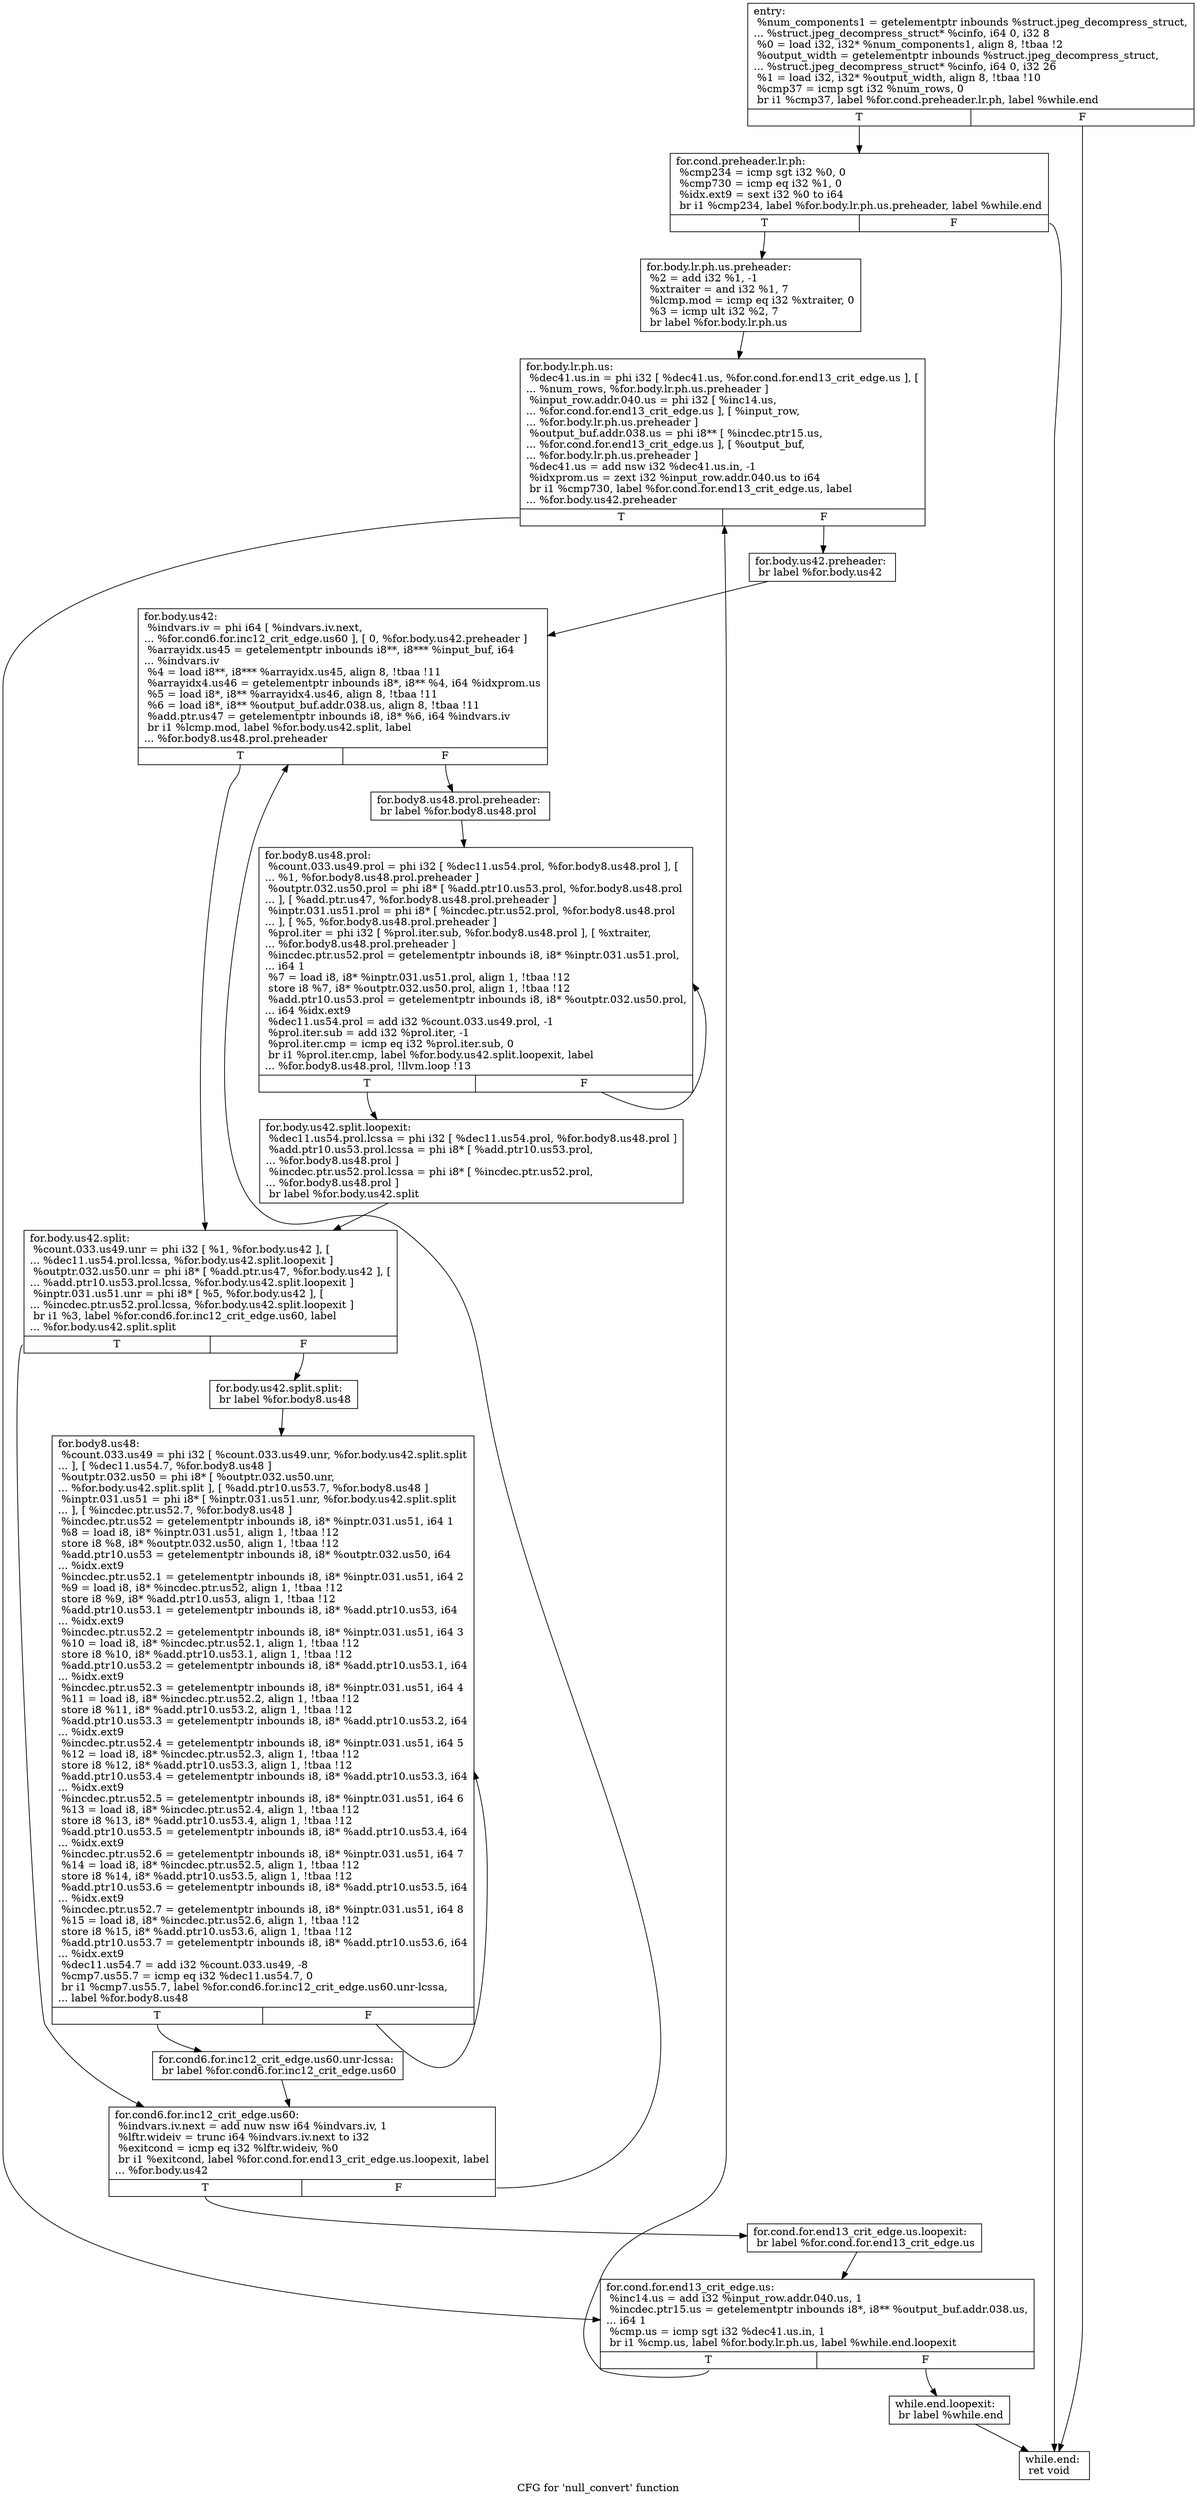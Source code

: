 digraph "CFG for 'null_convert' function" {
	label="CFG for 'null_convert' function";

	Node0x6719120 [shape=record,label="{entry:\l  %num_components1 = getelementptr inbounds %struct.jpeg_decompress_struct,\l... %struct.jpeg_decompress_struct* %cinfo, i64 0, i32 8\l  %0 = load i32, i32* %num_components1, align 8, !tbaa !2\l  %output_width = getelementptr inbounds %struct.jpeg_decompress_struct,\l... %struct.jpeg_decompress_struct* %cinfo, i64 0, i32 26\l  %1 = load i32, i32* %output_width, align 8, !tbaa !10\l  %cmp37 = icmp sgt i32 %num_rows, 0\l  br i1 %cmp37, label %for.cond.preheader.lr.ph, label %while.end\l|{<s0>T|<s1>F}}"];
	Node0x6719120:s0 -> Node0x671b090;
	Node0x6719120:s1 -> Node0x671b150;
	Node0x671b090 [shape=record,label="{for.cond.preheader.lr.ph:                         \l  %cmp234 = icmp sgt i32 %0, 0\l  %cmp730 = icmp eq i32 %1, 0\l  %idx.ext9 = sext i32 %0 to i64\l  br i1 %cmp234, label %for.body.lr.ph.us.preheader, label %while.end\l|{<s0>T|<s1>F}}"];
	Node0x671b090:s0 -> Node0x671acf0;
	Node0x671b090:s1 -> Node0x671b150;
	Node0x671acf0 [shape=record,label="{for.body.lr.ph.us.preheader:                      \l  %2 = add i32 %1, -1\l  %xtraiter = and i32 %1, 7\l  %lcmp.mod = icmp eq i32 %xtraiter, 0\l  %3 = icmp ult i32 %2, 7\l  br label %for.body.lr.ph.us\l}"];
	Node0x671acf0 -> Node0x671b900;
	Node0x671b9e0 [shape=record,label="{for.body.us42:                                    \l  %indvars.iv = phi i64 [ %indvars.iv.next,\l... %for.cond6.for.inc12_crit_edge.us60 ], [ 0, %for.body.us42.preheader ]\l  %arrayidx.us45 = getelementptr inbounds i8**, i8*** %input_buf, i64\l... %indvars.iv\l  %4 = load i8**, i8*** %arrayidx.us45, align 8, !tbaa !11\l  %arrayidx4.us46 = getelementptr inbounds i8*, i8** %4, i64 %idxprom.us\l  %5 = load i8*, i8** %arrayidx4.us46, align 8, !tbaa !11\l  %6 = load i8*, i8** %output_buf.addr.038.us, align 8, !tbaa !11\l  %add.ptr.us47 = getelementptr inbounds i8, i8* %6, i64 %indvars.iv\l  br i1 %lcmp.mod, label %for.body.us42.split, label\l... %for.body8.us48.prol.preheader\l|{<s0>T|<s1>F}}"];
	Node0x671b9e0:s0 -> Node0x671b3d0;
	Node0x671b9e0:s1 -> Node0x671b4d0;
	Node0x671b4d0 [shape=record,label="{for.body8.us48.prol.preheader:                    \l  br label %for.body8.us48.prol\l}"];
	Node0x671b4d0 -> Node0x671c770;
	Node0x671c770 [shape=record,label="{for.body8.us48.prol:                              \l  %count.033.us49.prol = phi i32 [ %dec11.us54.prol, %for.body8.us48.prol ], [\l... %1, %for.body8.us48.prol.preheader ]\l  %outptr.032.us50.prol = phi i8* [ %add.ptr10.us53.prol, %for.body8.us48.prol\l... ], [ %add.ptr.us47, %for.body8.us48.prol.preheader ]\l  %inptr.031.us51.prol = phi i8* [ %incdec.ptr.us52.prol, %for.body8.us48.prol\l... ], [ %5, %for.body8.us48.prol.preheader ]\l  %prol.iter = phi i32 [ %prol.iter.sub, %for.body8.us48.prol ], [ %xtraiter,\l... %for.body8.us48.prol.preheader ]\l  %incdec.ptr.us52.prol = getelementptr inbounds i8, i8* %inptr.031.us51.prol,\l... i64 1\l  %7 = load i8, i8* %inptr.031.us51.prol, align 1, !tbaa !12\l  store i8 %7, i8* %outptr.032.us50.prol, align 1, !tbaa !12\l  %add.ptr10.us53.prol = getelementptr inbounds i8, i8* %outptr.032.us50.prol,\l... i64 %idx.ext9\l  %dec11.us54.prol = add i32 %count.033.us49.prol, -1\l  %prol.iter.sub = add i32 %prol.iter, -1\l  %prol.iter.cmp = icmp eq i32 %prol.iter.sub, 0\l  br i1 %prol.iter.cmp, label %for.body.us42.split.loopexit, label\l... %for.body8.us48.prol, !llvm.loop !13\l|{<s0>T|<s1>F}}"];
	Node0x671c770:s0 -> Node0x6709dd0;
	Node0x671c770:s1 -> Node0x671c770;
	Node0x6709dd0 [shape=record,label="{for.body.us42.split.loopexit:                     \l  %dec11.us54.prol.lcssa = phi i32 [ %dec11.us54.prol, %for.body8.us48.prol ]\l  %add.ptr10.us53.prol.lcssa = phi i8* [ %add.ptr10.us53.prol,\l... %for.body8.us48.prol ]\l  %incdec.ptr.us52.prol.lcssa = phi i8* [ %incdec.ptr.us52.prol,\l... %for.body8.us48.prol ]\l  br label %for.body.us42.split\l}"];
	Node0x6709dd0 -> Node0x671b3d0;
	Node0x671b3d0 [shape=record,label="{for.body.us42.split:                              \l  %count.033.us49.unr = phi i32 [ %1, %for.body.us42 ], [\l... %dec11.us54.prol.lcssa, %for.body.us42.split.loopexit ]\l  %outptr.032.us50.unr = phi i8* [ %add.ptr.us47, %for.body.us42 ], [\l... %add.ptr10.us53.prol.lcssa, %for.body.us42.split.loopexit ]\l  %inptr.031.us51.unr = phi i8* [ %5, %for.body.us42 ], [\l... %incdec.ptr.us52.prol.lcssa, %for.body.us42.split.loopexit ]\l  br i1 %3, label %for.cond6.for.inc12_crit_edge.us60, label\l... %for.body.us42.split.split\l|{<s0>T|<s1>F}}"];
	Node0x671b3d0:s0 -> Node0x671bb00;
	Node0x671b3d0:s1 -> Node0x671db70;
	Node0x671db70 [shape=record,label="{for.body.us42.split.split:                        \l  br label %for.body8.us48\l}"];
	Node0x671db70 -> Node0x671dd20;
	Node0x671dd20 [shape=record,label="{for.body8.us48:                                   \l  %count.033.us49 = phi i32 [ %count.033.us49.unr, %for.body.us42.split.split\l... ], [ %dec11.us54.7, %for.body8.us48 ]\l  %outptr.032.us50 = phi i8* [ %outptr.032.us50.unr,\l... %for.body.us42.split.split ], [ %add.ptr10.us53.7, %for.body8.us48 ]\l  %inptr.031.us51 = phi i8* [ %inptr.031.us51.unr, %for.body.us42.split.split\l... ], [ %incdec.ptr.us52.7, %for.body8.us48 ]\l  %incdec.ptr.us52 = getelementptr inbounds i8, i8* %inptr.031.us51, i64 1\l  %8 = load i8, i8* %inptr.031.us51, align 1, !tbaa !12\l  store i8 %8, i8* %outptr.032.us50, align 1, !tbaa !12\l  %add.ptr10.us53 = getelementptr inbounds i8, i8* %outptr.032.us50, i64\l... %idx.ext9\l  %incdec.ptr.us52.1 = getelementptr inbounds i8, i8* %inptr.031.us51, i64 2\l  %9 = load i8, i8* %incdec.ptr.us52, align 1, !tbaa !12\l  store i8 %9, i8* %add.ptr10.us53, align 1, !tbaa !12\l  %add.ptr10.us53.1 = getelementptr inbounds i8, i8* %add.ptr10.us53, i64\l... %idx.ext9\l  %incdec.ptr.us52.2 = getelementptr inbounds i8, i8* %inptr.031.us51, i64 3\l  %10 = load i8, i8* %incdec.ptr.us52.1, align 1, !tbaa !12\l  store i8 %10, i8* %add.ptr10.us53.1, align 1, !tbaa !12\l  %add.ptr10.us53.2 = getelementptr inbounds i8, i8* %add.ptr10.us53.1, i64\l... %idx.ext9\l  %incdec.ptr.us52.3 = getelementptr inbounds i8, i8* %inptr.031.us51, i64 4\l  %11 = load i8, i8* %incdec.ptr.us52.2, align 1, !tbaa !12\l  store i8 %11, i8* %add.ptr10.us53.2, align 1, !tbaa !12\l  %add.ptr10.us53.3 = getelementptr inbounds i8, i8* %add.ptr10.us53.2, i64\l... %idx.ext9\l  %incdec.ptr.us52.4 = getelementptr inbounds i8, i8* %inptr.031.us51, i64 5\l  %12 = load i8, i8* %incdec.ptr.us52.3, align 1, !tbaa !12\l  store i8 %12, i8* %add.ptr10.us53.3, align 1, !tbaa !12\l  %add.ptr10.us53.4 = getelementptr inbounds i8, i8* %add.ptr10.us53.3, i64\l... %idx.ext9\l  %incdec.ptr.us52.5 = getelementptr inbounds i8, i8* %inptr.031.us51, i64 6\l  %13 = load i8, i8* %incdec.ptr.us52.4, align 1, !tbaa !12\l  store i8 %13, i8* %add.ptr10.us53.4, align 1, !tbaa !12\l  %add.ptr10.us53.5 = getelementptr inbounds i8, i8* %add.ptr10.us53.4, i64\l... %idx.ext9\l  %incdec.ptr.us52.6 = getelementptr inbounds i8, i8* %inptr.031.us51, i64 7\l  %14 = load i8, i8* %incdec.ptr.us52.5, align 1, !tbaa !12\l  store i8 %14, i8* %add.ptr10.us53.5, align 1, !tbaa !12\l  %add.ptr10.us53.6 = getelementptr inbounds i8, i8* %add.ptr10.us53.5, i64\l... %idx.ext9\l  %incdec.ptr.us52.7 = getelementptr inbounds i8, i8* %inptr.031.us51, i64 8\l  %15 = load i8, i8* %incdec.ptr.us52.6, align 1, !tbaa !12\l  store i8 %15, i8* %add.ptr10.us53.6, align 1, !tbaa !12\l  %add.ptr10.us53.7 = getelementptr inbounds i8, i8* %add.ptr10.us53.6, i64\l... %idx.ext9\l  %dec11.us54.7 = add i32 %count.033.us49, -8\l  %cmp7.us55.7 = icmp eq i32 %dec11.us54.7, 0\l  br i1 %cmp7.us55.7, label %for.cond6.for.inc12_crit_edge.us60.unr-lcssa,\l... label %for.body8.us48\l|{<s0>T|<s1>F}}"];
	Node0x671dd20:s0 -> Node0x671bed0;
	Node0x671dd20:s1 -> Node0x671dd20;
	Node0x671bed0 [shape=record,label="{for.cond6.for.inc12_crit_edge.us60.unr-lcssa:     \l  br label %for.cond6.for.inc12_crit_edge.us60\l}"];
	Node0x671bed0 -> Node0x671bb00;
	Node0x671bb00 [shape=record,label="{for.cond6.for.inc12_crit_edge.us60:               \l  %indvars.iv.next = add nuw nsw i64 %indvars.iv, 1\l  %lftr.wideiv = trunc i64 %indvars.iv.next to i32\l  %exitcond = icmp eq i32 %lftr.wideiv, %0\l  br i1 %exitcond, label %for.cond.for.end13_crit_edge.us.loopexit, label\l... %for.body.us42\l|{<s0>T|<s1>F}}"];
	Node0x671bb00:s0 -> Node0x671fb30;
	Node0x671bb00:s1 -> Node0x671b9e0;
	Node0x671b900 [shape=record,label="{for.body.lr.ph.us:                                \l  %dec41.us.in = phi i32 [ %dec41.us, %for.cond.for.end13_crit_edge.us ], [\l... %num_rows, %for.body.lr.ph.us.preheader ]\l  %input_row.addr.040.us = phi i32 [ %inc14.us,\l... %for.cond.for.end13_crit_edge.us ], [ %input_row,\l... %for.body.lr.ph.us.preheader ]\l  %output_buf.addr.038.us = phi i8** [ %incdec.ptr15.us,\l... %for.cond.for.end13_crit_edge.us ], [ %output_buf,\l... %for.body.lr.ph.us.preheader ]\l  %dec41.us = add nsw i32 %dec41.us.in, -1\l  %idxprom.us = zext i32 %input_row.addr.040.us to i64\l  br i1 %cmp730, label %for.cond.for.end13_crit_edge.us, label\l... %for.body.us42.preheader\l|{<s0>T|<s1>F}}"];
	Node0x671b900:s0 -> Node0x671fcc0;
	Node0x671b900:s1 -> Node0x671bc20;
	Node0x671bc20 [shape=record,label="{for.body.us42.preheader:                          \l  br label %for.body.us42\l}"];
	Node0x671bc20 -> Node0x671b9e0;
	Node0x671fb30 [shape=record,label="{for.cond.for.end13_crit_edge.us.loopexit:         \l  br label %for.cond.for.end13_crit_edge.us\l}"];
	Node0x671fb30 -> Node0x671fcc0;
	Node0x671fcc0 [shape=record,label="{for.cond.for.end13_crit_edge.us:                  \l  %inc14.us = add i32 %input_row.addr.040.us, 1\l  %incdec.ptr15.us = getelementptr inbounds i8*, i8** %output_buf.addr.038.us,\l... i64 1\l  %cmp.us = icmp sgt i32 %dec41.us.in, 1\l  br i1 %cmp.us, label %for.body.lr.ph.us, label %while.end.loopexit\l|{<s0>T|<s1>F}}"];
	Node0x671fcc0:s0 -> Node0x671b900;
	Node0x671fcc0:s1 -> Node0x6720420;
	Node0x6720420 [shape=record,label="{while.end.loopexit:                               \l  br label %while.end\l}"];
	Node0x6720420 -> Node0x671b150;
	Node0x671b150 [shape=record,label="{while.end:                                        \l  ret void\l}"];
}
